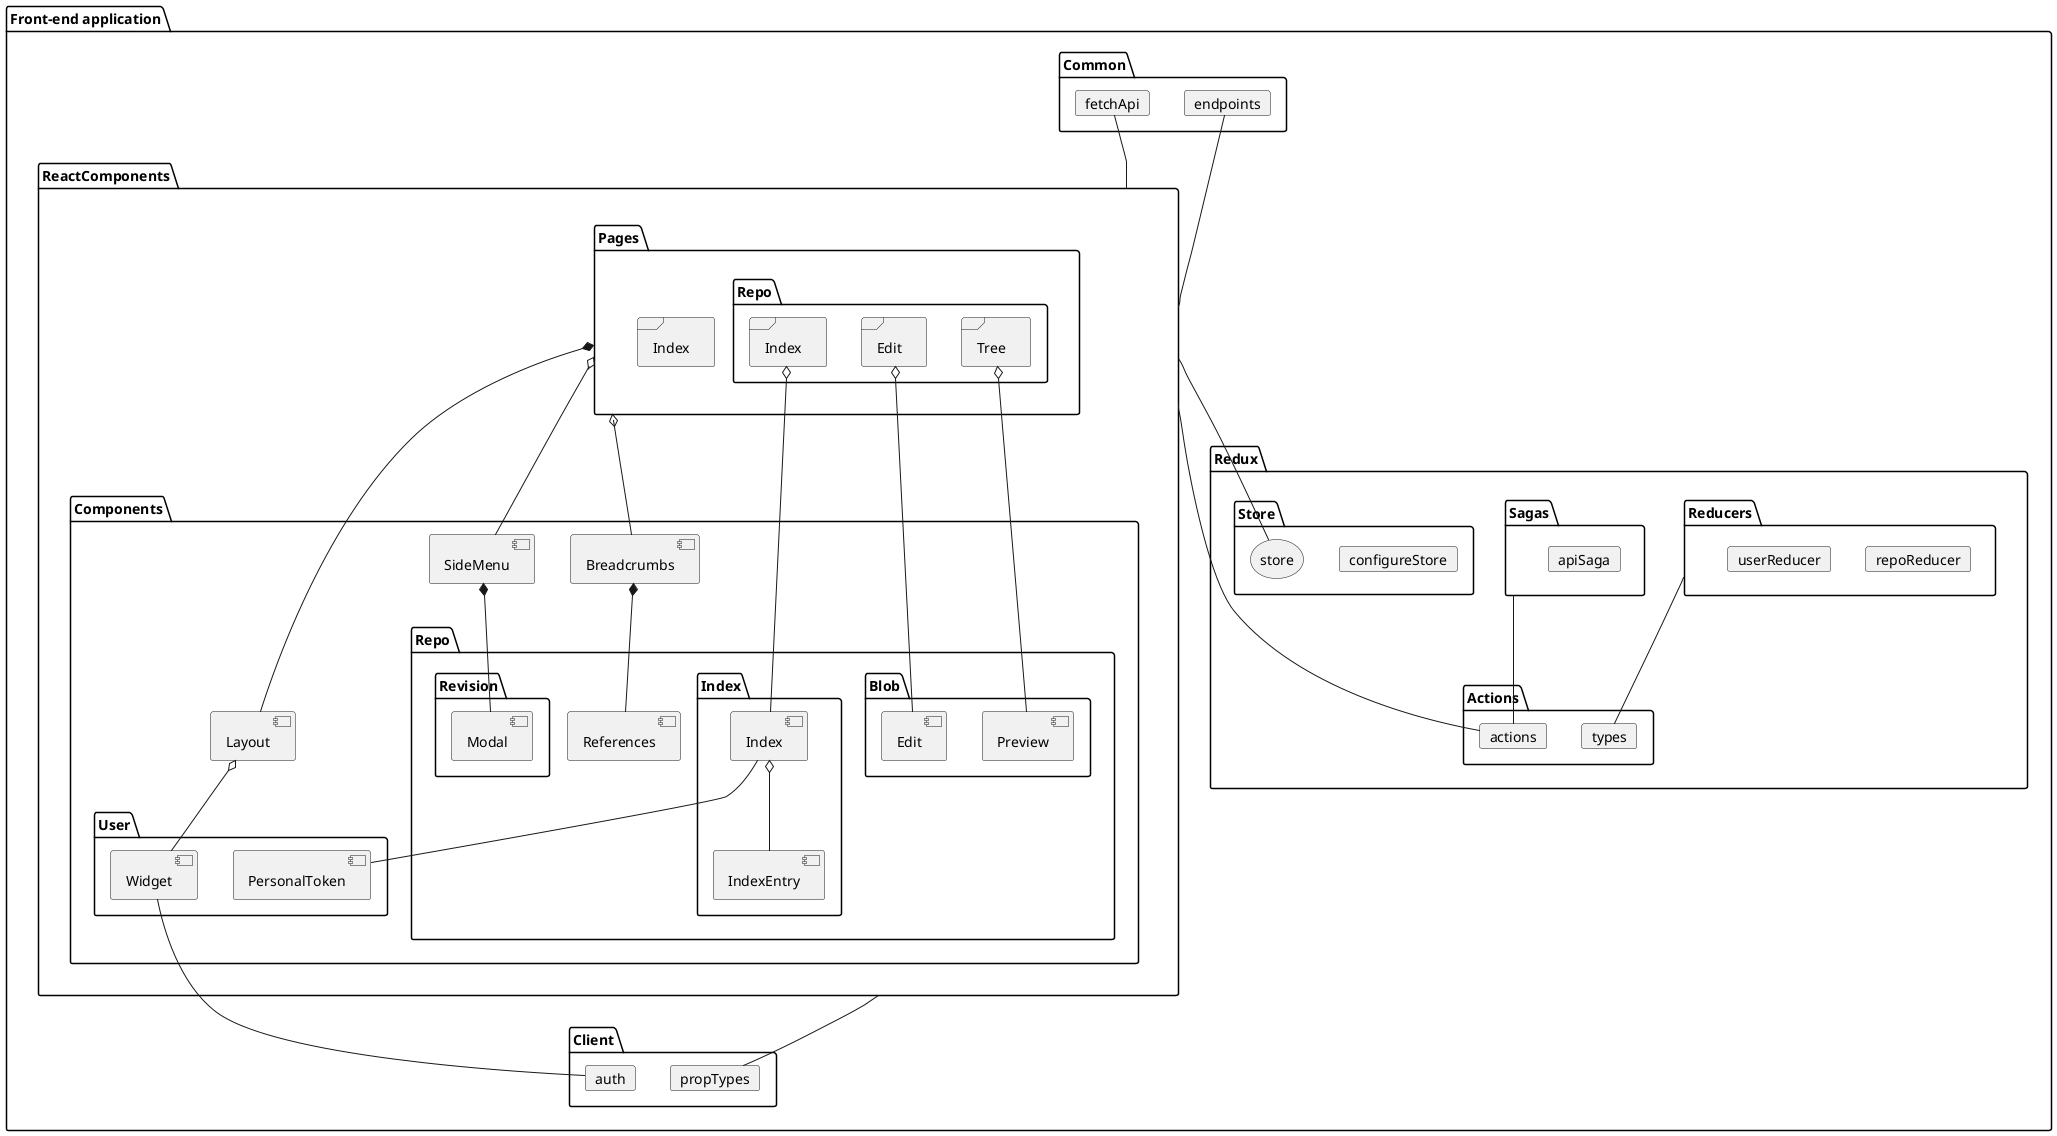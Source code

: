 @startuml
' left to right direction

folder "Front-end application" {
  folder ReactComponents {
    folder Pages {
      folder Repo as repoPages {
        frame "Index" as repoIndex
        frame "Edit" as repoEdit
        frame "Tree" as repoTree
      }
      frame "Index" as indexPage
    }
    folder Components {
      component "Breadcrumbs" as breadcrumbs
      component "Layout" as layout
      component "SideMenu" as sidemenu
      folder Repo as repoComponents {
        component "References" as references
        folder Revision as revisionComponents {
          component "Modal" as modal
        }
        folder Index as indexComponents {
          component "Index" as index
          component "IndexEntry" as indexEntry
        }
        folder Blob as blobComponents {
          component "Preview" as preview
          component "Edit" as edit
        }
      }
      folder User as userComponents {
        component "PersonalToken" as personalToken
        component "Widget" as widget
      }
    }
  }
  folder Redux as redux {
    folder Actions {
      card "actions" as actions
      card "types" as types
    }
    folder Reducers {
      card "repoReducer" as repoReducer
      card "userReducer" as userReducer
    }
    folder Sagas {
      card "apiSaga" as apiSaga
    }
    folder Store {
      card "configureStore" as configureStore
      storage store
    }
  }
  folder Client as client {
    card "auth" as auth
    card "propTypes" as propTypes
  }
  folder Common as common {
    card "endpoints" as endpoints
    card "fetchApi" as fetchApi
  }
}

Pages *-left- layout
Pages o-- breadcrumbs
Pages o-- sidemenu
layout o-- widget
index -- personalToken
breadcrumbs *-- references

index o-- indexEntry
repoIndex o-- index
sidemenu *-- modal
repoTree o-- preview
repoEdit o-- edit

Reducers -- types
Sagas -- actions

ReactComponents -- store
ReactComponents -- actions
ReactComponents -up- fetchApi
ReactComponents -up- endpoints
ReactComponents - propTypes

widget -- auth
@enduml